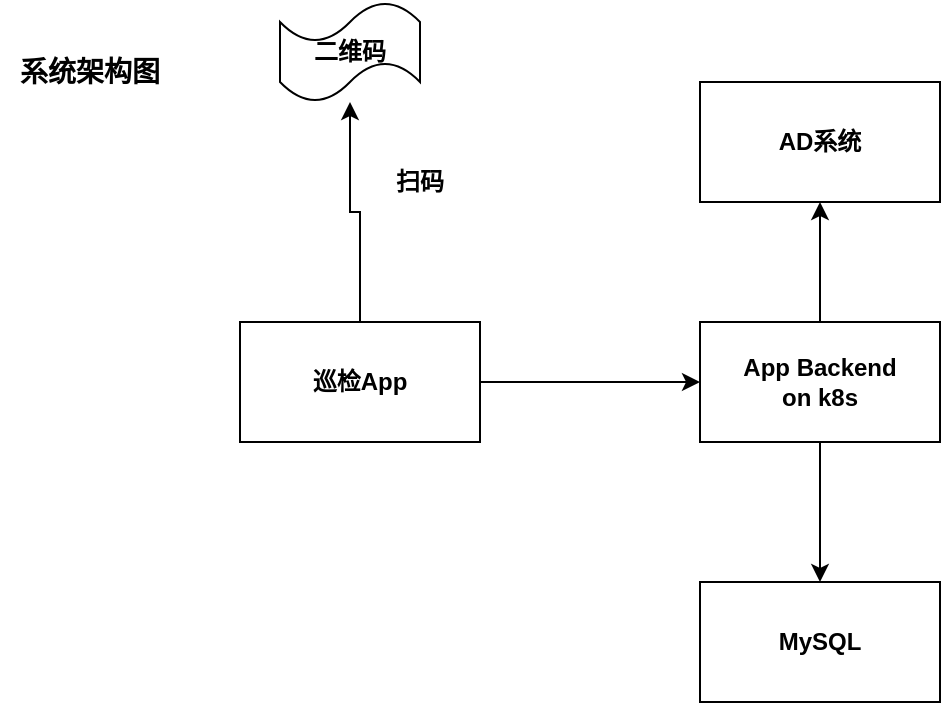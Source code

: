 <mxfile version="27.0.2">
  <diagram name="第 1 页" id="NI719cFwt7NmjbOm1PBw">
    <mxGraphModel dx="834" dy="628" grid="1" gridSize="10" guides="1" tooltips="1" connect="1" arrows="1" fold="1" page="1" pageScale="1" pageWidth="827" pageHeight="1169" math="0" shadow="0">
      <root>
        <mxCell id="0" />
        <mxCell id="1" parent="0" />
        <mxCell id="6MpnEtxMsf52xb5SO4Is-4" style="edgeStyle=orthogonalEdgeStyle;rounded=0;orthogonalLoop=1;jettySize=auto;html=1;exitX=1;exitY=0.5;exitDx=0;exitDy=0;entryX=0;entryY=0.5;entryDx=0;entryDy=0;" edge="1" parent="1" source="6MpnEtxMsf52xb5SO4Is-1" target="6MpnEtxMsf52xb5SO4Is-2">
          <mxGeometry relative="1" as="geometry" />
        </mxCell>
        <mxCell id="6MpnEtxMsf52xb5SO4Is-8" style="edgeStyle=orthogonalEdgeStyle;rounded=0;orthogonalLoop=1;jettySize=auto;html=1;exitX=0.5;exitY=0;exitDx=0;exitDy=0;" edge="1" parent="1" source="6MpnEtxMsf52xb5SO4Is-1" target="6MpnEtxMsf52xb5SO4Is-7">
          <mxGeometry relative="1" as="geometry" />
        </mxCell>
        <mxCell id="6MpnEtxMsf52xb5SO4Is-1" value="&lt;b&gt;巡检App&lt;/b&gt;" style="rounded=0;whiteSpace=wrap;html=1;" vertex="1" parent="1">
          <mxGeometry x="220" y="240" width="120" height="60" as="geometry" />
        </mxCell>
        <mxCell id="6MpnEtxMsf52xb5SO4Is-5" style="edgeStyle=orthogonalEdgeStyle;rounded=0;orthogonalLoop=1;jettySize=auto;html=1;exitX=0.5;exitY=1;exitDx=0;exitDy=0;entryX=0.5;entryY=0;entryDx=0;entryDy=0;" edge="1" parent="1" source="6MpnEtxMsf52xb5SO4Is-2" target="6MpnEtxMsf52xb5SO4Is-3">
          <mxGeometry relative="1" as="geometry" />
        </mxCell>
        <mxCell id="6MpnEtxMsf52xb5SO4Is-11" style="edgeStyle=orthogonalEdgeStyle;rounded=0;orthogonalLoop=1;jettySize=auto;html=1;exitX=0.5;exitY=0;exitDx=0;exitDy=0;entryX=0.5;entryY=1;entryDx=0;entryDy=0;" edge="1" parent="1" source="6MpnEtxMsf52xb5SO4Is-2" target="6MpnEtxMsf52xb5SO4Is-10">
          <mxGeometry relative="1" as="geometry" />
        </mxCell>
        <mxCell id="6MpnEtxMsf52xb5SO4Is-2" value="&lt;b&gt;App Backend&lt;/b&gt;&lt;div&gt;&lt;b&gt;on k8s&lt;/b&gt;&lt;/div&gt;" style="rounded=0;whiteSpace=wrap;html=1;" vertex="1" parent="1">
          <mxGeometry x="450" y="240" width="120" height="60" as="geometry" />
        </mxCell>
        <mxCell id="6MpnEtxMsf52xb5SO4Is-3" value="&lt;b&gt;MySQL&lt;/b&gt;" style="rounded=0;whiteSpace=wrap;html=1;" vertex="1" parent="1">
          <mxGeometry x="450" y="370" width="120" height="60" as="geometry" />
        </mxCell>
        <mxCell id="6MpnEtxMsf52xb5SO4Is-7" value="&lt;b&gt;二维码&lt;/b&gt;" style="shape=tape;whiteSpace=wrap;html=1;" vertex="1" parent="1">
          <mxGeometry x="240" y="80" width="70" height="50" as="geometry" />
        </mxCell>
        <mxCell id="6MpnEtxMsf52xb5SO4Is-9" value="&lt;b&gt;扫码&lt;/b&gt;" style="text;html=1;align=center;verticalAlign=middle;whiteSpace=wrap;rounded=0;" vertex="1" parent="1">
          <mxGeometry x="290" y="160" width="40" height="20" as="geometry" />
        </mxCell>
        <mxCell id="6MpnEtxMsf52xb5SO4Is-10" value="&lt;b&gt;AD系统&lt;/b&gt;" style="rounded=0;whiteSpace=wrap;html=1;" vertex="1" parent="1">
          <mxGeometry x="450" y="120" width="120" height="60" as="geometry" />
        </mxCell>
        <mxCell id="6MpnEtxMsf52xb5SO4Is-12" value="&lt;b&gt;&lt;font style=&quot;font-size: 14px;&quot;&gt;系统架构图&lt;/font&gt;&lt;/b&gt;" style="text;html=1;align=center;verticalAlign=middle;whiteSpace=wrap;rounded=0;" vertex="1" parent="1">
          <mxGeometry x="100" y="100" width="90" height="30" as="geometry" />
        </mxCell>
      </root>
    </mxGraphModel>
  </diagram>
</mxfile>
